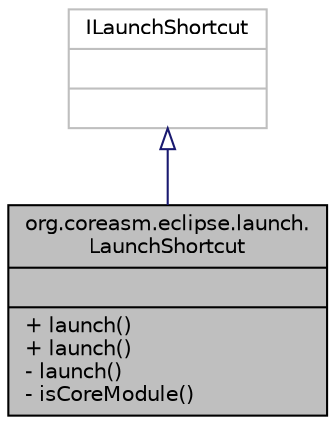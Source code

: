 digraph "org.coreasm.eclipse.launch.LaunchShortcut"
{
  bgcolor="transparent";
  edge [fontname="Helvetica",fontsize="10",labelfontname="Helvetica",labelfontsize="10"];
  node [fontname="Helvetica",fontsize="10",shape=record];
  Node1 [label="{org.coreasm.eclipse.launch.\lLaunchShortcut\n||+ launch()\l+ launch()\l- launch()\l- isCoreModule()\l}",height=0.2,width=0.4,color="black", fillcolor="grey75", style="filled" fontcolor="black"];
  Node2 -> Node1 [dir="back",color="midnightblue",fontsize="10",style="solid",arrowtail="onormal",fontname="Helvetica"];
  Node2 [label="{ILaunchShortcut\n||}",height=0.2,width=0.4,color="grey75"];
}
